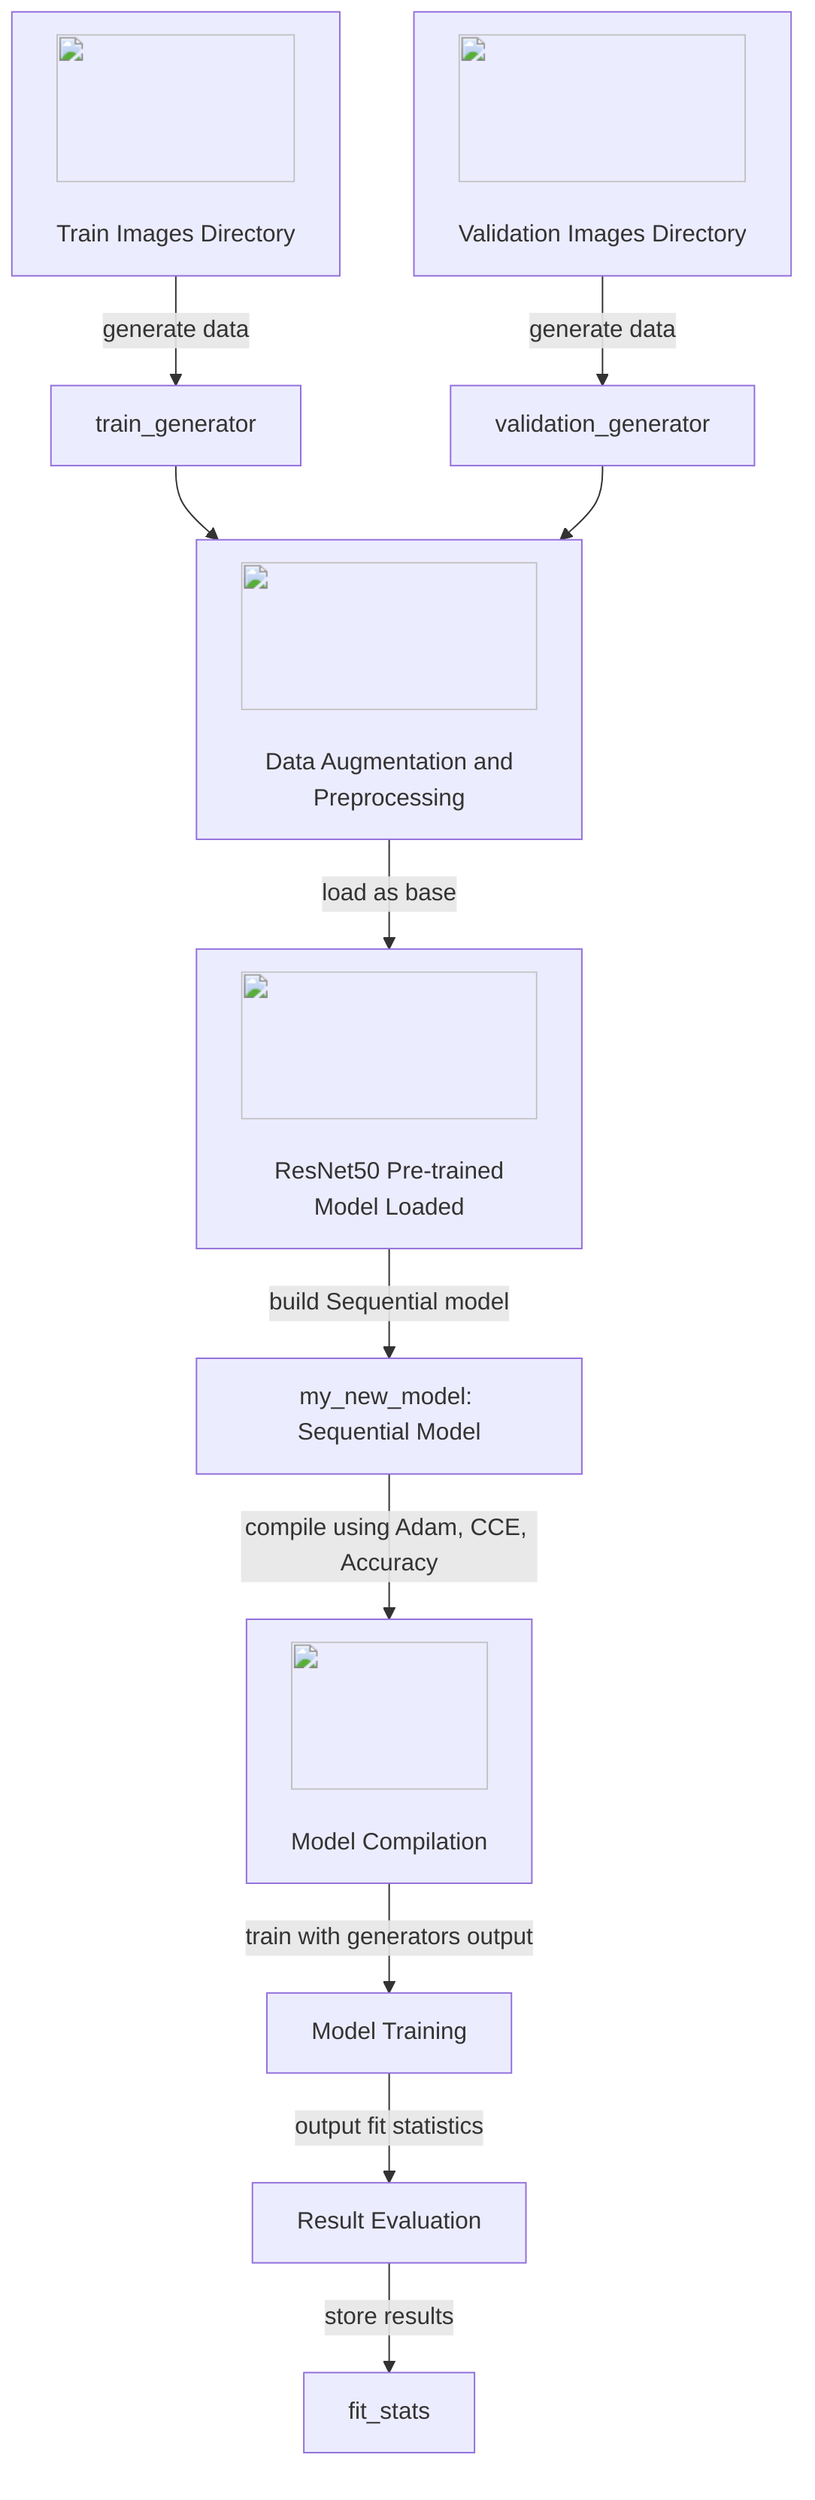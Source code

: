 flowchart TD
    %% Data Sources
    DS1["<img src='icons/database.svg' width=100 height=100/> <br/> Train Images Directory"]
    DS2["<img src='icons/file.svg' width=100 height=100/> <br/> Validation Images Directory"]

    %% Model and Data Generators
    MG1["train_generator"]
    MG2["validation_generator"]
    M1["my_new_model: Sequential Model"]

    %% Processes
    P1["<img src='icons/brain.svg' width=100 height=100/> <br/> ResNet50 Pre-trained Model Loaded"]
    P2["<img src='icons/row_split.svg' width=100 height=100/> <br/> Data Augmentation and Preprocessing"]
    P3["<img src='icons/brain.svg' width=100 height=100/> <br/> Model Compilation"]
    P4["Model Training"]
    P5["Result Evaluation"]

    %% Data Flow and Transitions
    %% Data is fed from directories into generators
    DS1 --> |"generate data"| MG1
    DS2 --> |"generate data"| MG2
    MG1 & MG2 --> P2

    %% Model Creation and Training Flow
    P2 --> |"load as base"| P1
    P1 --> |"build Sequential model"| M1
    M1 --> |"compile using Adam, CCE, Accuracy"| P3
    P3 --> |"train with generators output"| P4

    %% Completion and Evaluation
    P4 --> |"output fit statistics"| P5

    %% Result Storage
    P5 --> |"store results"| fit_stats